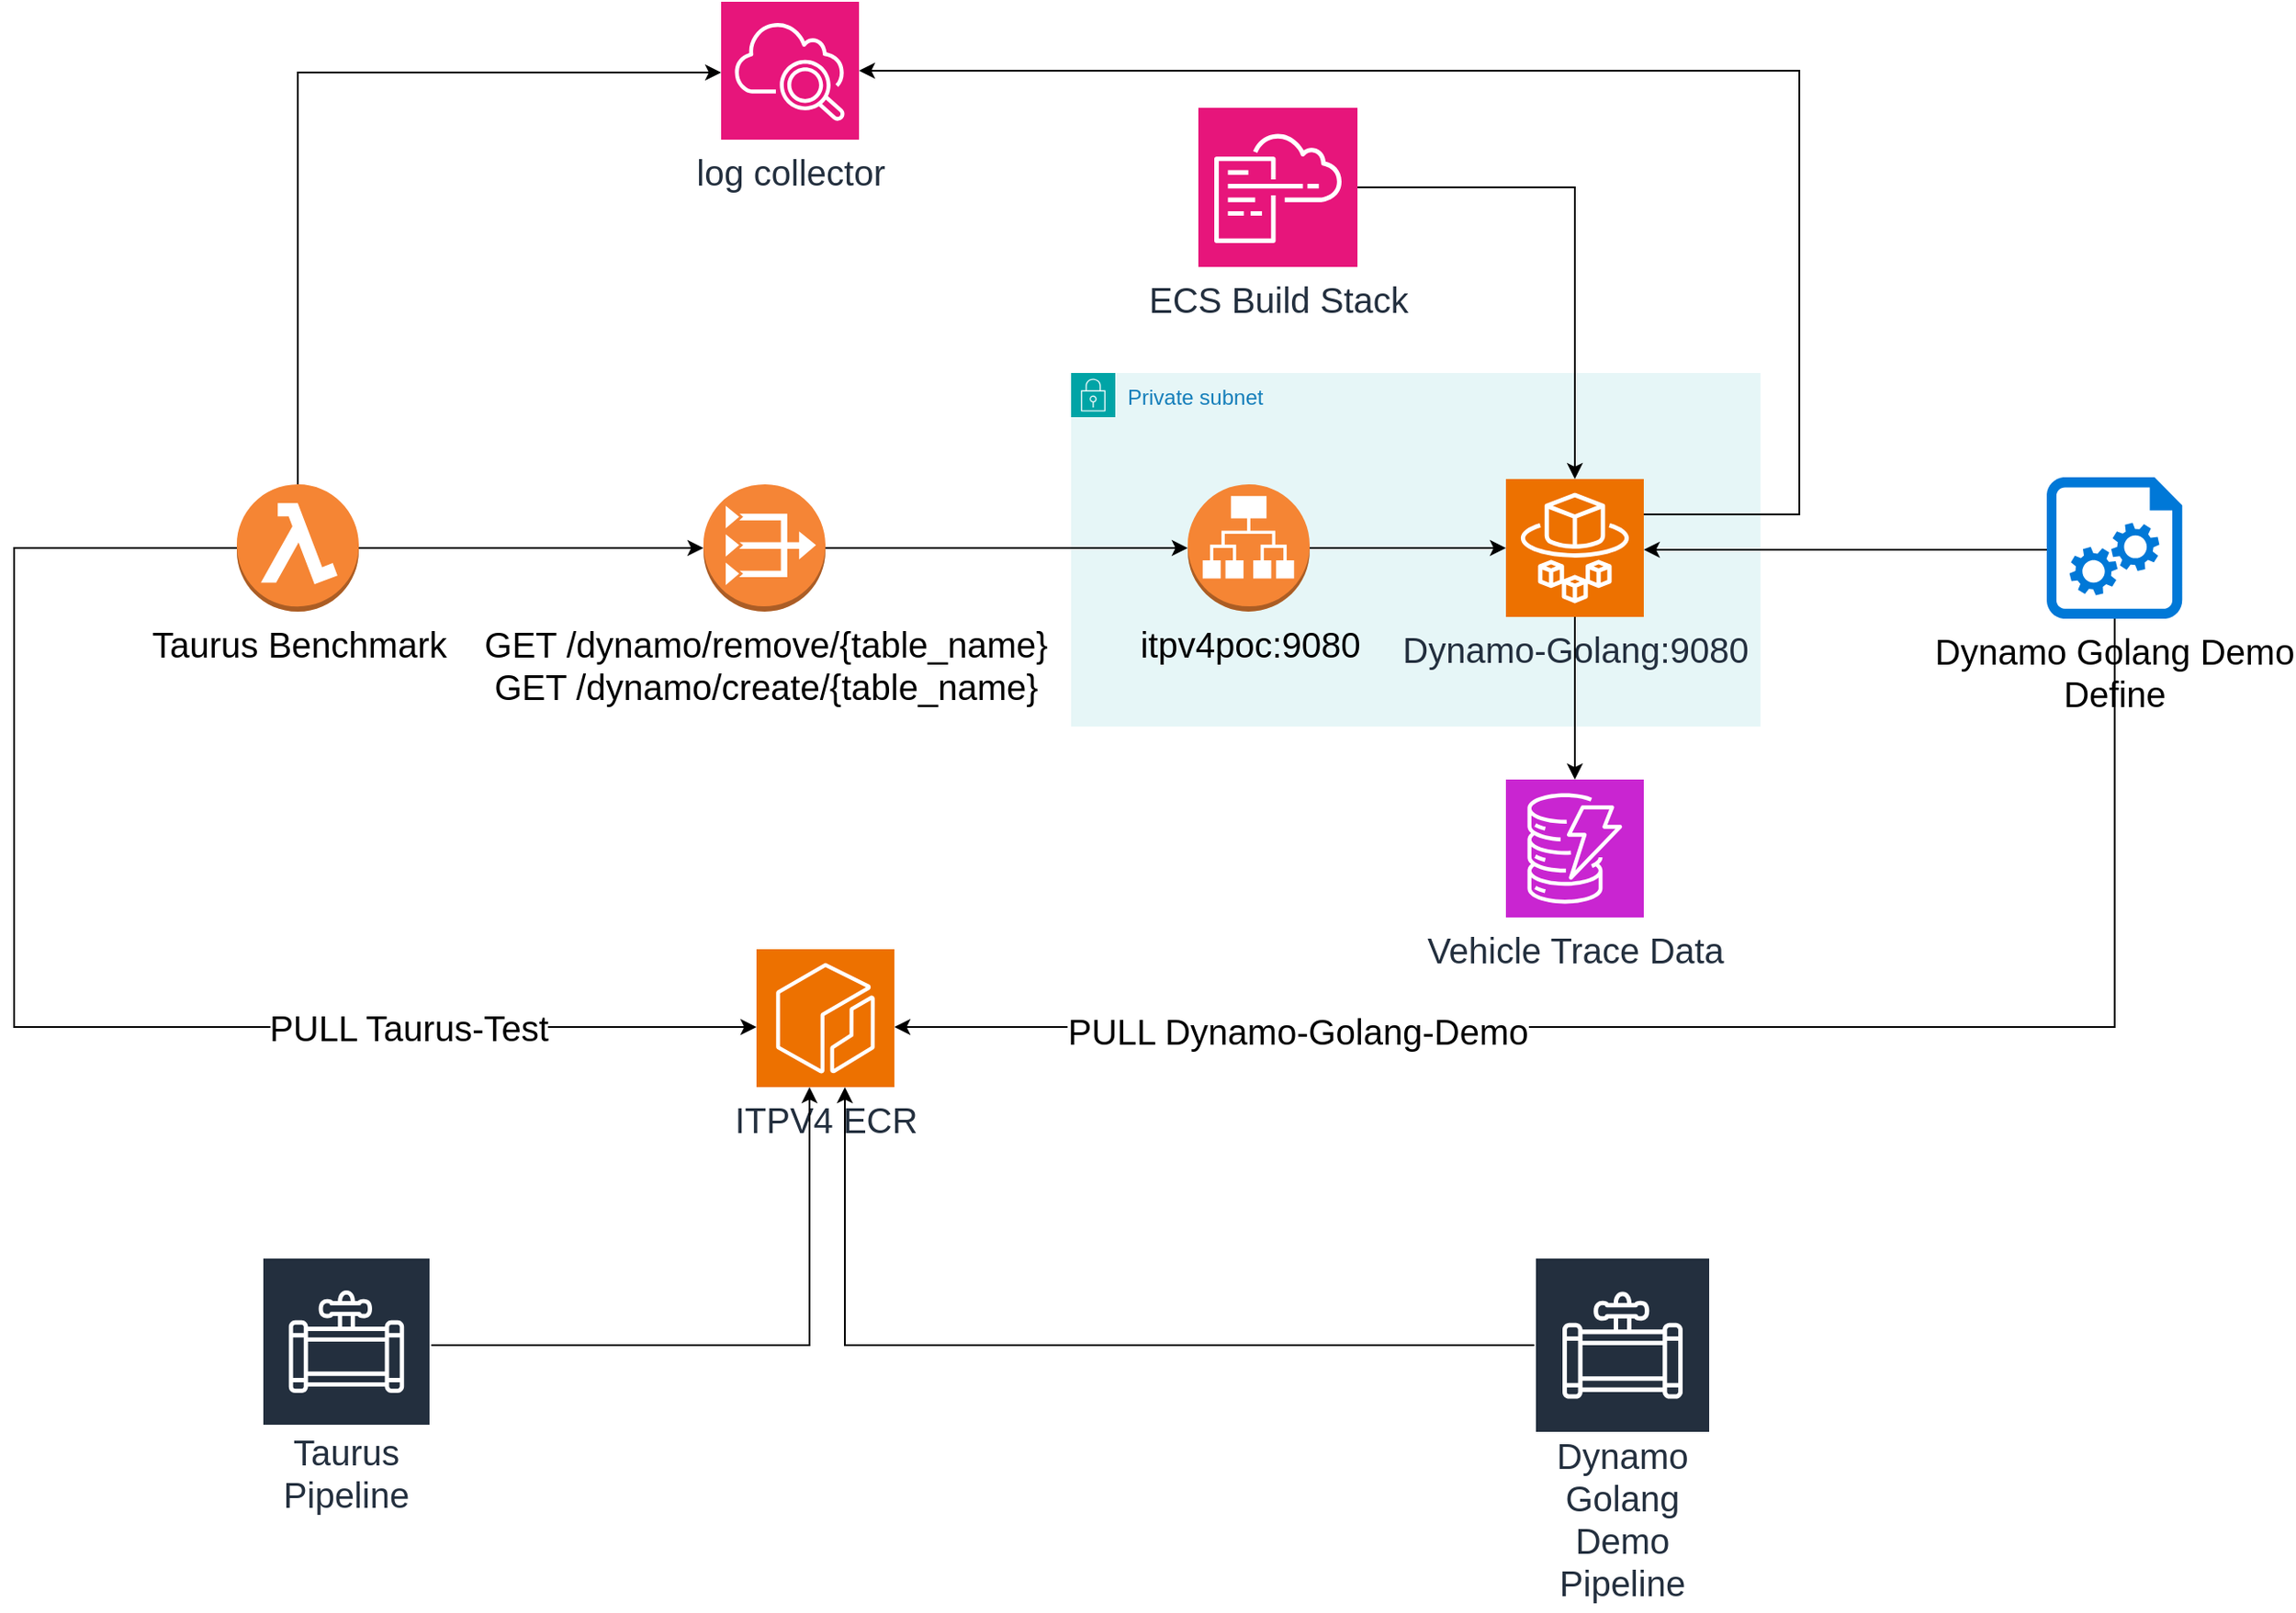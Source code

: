 <mxfile version="24.8.6">
  <diagram name="Page-1" id="mjVPIW_uu3E94WUAjvXv">
    <mxGraphModel dx="1426" dy="791" grid="1" gridSize="10" guides="1" tooltips="1" connect="1" arrows="1" fold="1" page="1" pageScale="1" pageWidth="827" pageHeight="1169" math="0" shadow="0">
      <root>
        <mxCell id="0" />
        <mxCell id="1" parent="0" />
        <mxCell id="nkPuWHo--e187zoxdhc1-19" value="Private subnet" style="points=[[0,0],[0.25,0],[0.5,0],[0.75,0],[1,0],[1,0.25],[1,0.5],[1,0.75],[1,1],[0.75,1],[0.5,1],[0.25,1],[0,1],[0,0.75],[0,0.5],[0,0.25]];outlineConnect=0;gradientColor=none;html=1;whiteSpace=wrap;fontSize=12;fontStyle=0;container=1;pointerEvents=0;collapsible=0;recursiveResize=0;shape=mxgraph.aws4.group;grIcon=mxgraph.aws4.group_security_group;grStroke=0;strokeColor=#00A4A6;fillColor=#E6F6F7;verticalAlign=top;align=left;spacingLeft=30;fontColor=#147EBA;dashed=0;" vertex="1" parent="1">
          <mxGeometry x="788" y="220" width="390" height="200" as="geometry" />
        </mxCell>
        <mxCell id="nkPuWHo--e187zoxdhc1-7" value="itpv4poc:9080" style="outlineConnect=0;dashed=0;verticalLabelPosition=bottom;verticalAlign=top;align=center;html=1;shape=mxgraph.aws3.application_load_balancer;fillColor=#F58534;gradientColor=none;fontSize=20;" vertex="1" parent="nkPuWHo--e187zoxdhc1-19">
          <mxGeometry x="66" y="63" width="69" height="72" as="geometry" />
        </mxCell>
        <mxCell id="nkPuWHo--e187zoxdhc1-2" value="Dynamo-Golang:9080" style="sketch=0;points=[[0,0,0],[0.25,0,0],[0.5,0,0],[0.75,0,0],[1,0,0],[0,1,0],[0.25,1,0],[0.5,1,0],[0.75,1,0],[1,1,0],[0,0.25,0],[0,0.5,0],[0,0.75,0],[1,0.25,0],[1,0.5,0],[1,0.75,0]];outlineConnect=0;fontColor=#232F3E;fillColor=#ED7100;strokeColor=#ffffff;dashed=0;verticalLabelPosition=bottom;verticalAlign=top;align=center;html=1;fontSize=20;fontStyle=0;aspect=fixed;shape=mxgraph.aws4.resourceIcon;resIcon=mxgraph.aws4.fargate;" vertex="1" parent="nkPuWHo--e187zoxdhc1-19">
          <mxGeometry x="246" y="60" width="78" height="78" as="geometry" />
        </mxCell>
        <mxCell id="nkPuWHo--e187zoxdhc1-8" style="edgeStyle=orthogonalEdgeStyle;rounded=0;orthogonalLoop=1;jettySize=auto;html=1;" edge="1" parent="nkPuWHo--e187zoxdhc1-19" source="nkPuWHo--e187zoxdhc1-7" target="nkPuWHo--e187zoxdhc1-2">
          <mxGeometry relative="1" as="geometry" />
        </mxCell>
        <mxCell id="nkPuWHo--e187zoxdhc1-12" style="edgeStyle=orthogonalEdgeStyle;rounded=0;orthogonalLoop=1;jettySize=auto;html=1;" edge="1" parent="1" source="nkPuWHo--e187zoxdhc1-11" target="nkPuWHo--e187zoxdhc1-7">
          <mxGeometry relative="1" as="geometry" />
        </mxCell>
        <mxCell id="nkPuWHo--e187zoxdhc1-11" value="&lt;div&gt;GET /dynamo/remove/{table_name}&lt;/div&gt;GET /dynamo/create/{table_name}" style="outlineConnect=0;dashed=0;verticalLabelPosition=bottom;verticalAlign=top;align=center;html=1;shape=mxgraph.aws3.vpc_nat_gateway;fillColor=#F58536;gradientColor=none;fontSize=20;" vertex="1" parent="1">
          <mxGeometry x="580" y="283" width="69" height="72" as="geometry" />
        </mxCell>
        <mxCell id="nkPuWHo--e187zoxdhc1-15" style="edgeStyle=orthogonalEdgeStyle;rounded=0;orthogonalLoop=1;jettySize=auto;html=1;" edge="1" parent="1" source="nkPuWHo--e187zoxdhc1-13" target="nkPuWHo--e187zoxdhc1-11">
          <mxGeometry relative="1" as="geometry" />
        </mxCell>
        <mxCell id="nkPuWHo--e187zoxdhc1-27" style="edgeStyle=orthogonalEdgeStyle;rounded=0;orthogonalLoop=1;jettySize=auto;html=1;" edge="1" parent="1" source="nkPuWHo--e187zoxdhc1-13" target="nkPuWHo--e187zoxdhc1-26">
          <mxGeometry relative="1" as="geometry">
            <Array as="points">
              <mxPoint x="190" y="319" />
              <mxPoint x="190" y="590" />
            </Array>
          </mxGeometry>
        </mxCell>
        <mxCell id="nkPuWHo--e187zoxdhc1-30" value="PULL Taurus-Test" style="edgeLabel;html=1;align=center;verticalAlign=middle;resizable=0;points=[];fontSize=20;" vertex="1" connectable="0" parent="nkPuWHo--e187zoxdhc1-27">
          <mxGeometry x="0.518" relative="1" as="geometry">
            <mxPoint as="offset" />
          </mxGeometry>
        </mxCell>
        <mxCell id="nkPuWHo--e187zoxdhc1-13" value="Taurus Benchmark" style="outlineConnect=0;dashed=0;verticalLabelPosition=bottom;verticalAlign=top;align=center;html=1;shape=mxgraph.aws3.lambda_function;fillColor=#F58534;gradientColor=none;fontSize=20;" vertex="1" parent="1">
          <mxGeometry x="316" y="283" width="69" height="72" as="geometry" />
        </mxCell>
        <mxCell id="nkPuWHo--e187zoxdhc1-21" value="Vehicle Trace Data" style="sketch=0;points=[[0,0,0],[0.25,0,0],[0.5,0,0],[0.75,0,0],[1,0,0],[0,1,0],[0.25,1,0],[0.5,1,0],[0.75,1,0],[1,1,0],[0,0.25,0],[0,0.5,0],[0,0.75,0],[1,0.25,0],[1,0.5,0],[1,0.75,0]];outlineConnect=0;fontColor=#232F3E;fillColor=#C925D1;strokeColor=#ffffff;dashed=0;verticalLabelPosition=bottom;verticalAlign=top;align=center;html=1;fontSize=20;fontStyle=0;aspect=fixed;shape=mxgraph.aws4.resourceIcon;resIcon=mxgraph.aws4.dynamodb;" vertex="1" parent="1">
          <mxGeometry x="1034" y="450" width="78" height="78" as="geometry" />
        </mxCell>
        <mxCell id="nkPuWHo--e187zoxdhc1-22" style="edgeStyle=orthogonalEdgeStyle;rounded=0;orthogonalLoop=1;jettySize=auto;html=1;" edge="1" parent="1" source="nkPuWHo--e187zoxdhc1-2" target="nkPuWHo--e187zoxdhc1-21">
          <mxGeometry relative="1" as="geometry">
            <Array as="points" />
          </mxGeometry>
        </mxCell>
        <mxCell id="nkPuWHo--e187zoxdhc1-23" value="log collector" style="sketch=0;points=[[0,0,0],[0.25,0,0],[0.5,0,0],[0.75,0,0],[1,0,0],[0,1,0],[0.25,1,0],[0.5,1,0],[0.75,1,0],[1,1,0],[0,0.25,0],[0,0.5,0],[0,0.75,0],[1,0.25,0],[1,0.5,0],[1,0.75,0]];points=[[0,0,0],[0.25,0,0],[0.5,0,0],[0.75,0,0],[1,0,0],[0,1,0],[0.25,1,0],[0.5,1,0],[0.75,1,0],[1,1,0],[0,0.25,0],[0,0.5,0],[0,0.75,0],[1,0.25,0],[1,0.5,0],[1,0.75,0]];outlineConnect=0;fontColor=#232F3E;fillColor=#E7157B;strokeColor=#ffffff;dashed=0;verticalLabelPosition=bottom;verticalAlign=top;align=center;html=1;fontSize=20;fontStyle=0;aspect=fixed;shape=mxgraph.aws4.resourceIcon;resIcon=mxgraph.aws4.cloudwatch_2;" vertex="1" parent="1">
          <mxGeometry x="590" y="10" width="78" height="78" as="geometry" />
        </mxCell>
        <mxCell id="nkPuWHo--e187zoxdhc1-24" style="edgeStyle=orthogonalEdgeStyle;rounded=0;orthogonalLoop=1;jettySize=auto;html=1;" edge="1" parent="1" source="nkPuWHo--e187zoxdhc1-13" target="nkPuWHo--e187zoxdhc1-23">
          <mxGeometry relative="1" as="geometry">
            <mxPoint x="310" y="210" as="sourcePoint" />
            <Array as="points">
              <mxPoint x="351" y="50" />
            </Array>
          </mxGeometry>
        </mxCell>
        <mxCell id="nkPuWHo--e187zoxdhc1-26" value="ITPV4 ECR" style="sketch=0;points=[[0,0,0],[0.25,0,0],[0.5,0,0],[0.75,0,0],[1,0,0],[0,1,0],[0.25,1,0],[0.5,1,0],[0.75,1,0],[1,1,0],[0,0.25,0],[0,0.5,0],[0,0.75,0],[1,0.25,0],[1,0.5,0],[1,0.75,0]];outlineConnect=0;fontColor=#232F3E;fillColor=#ED7100;strokeColor=#ffffff;dashed=0;verticalLabelPosition=bottom;verticalAlign=top;align=center;html=1;fontSize=20;fontStyle=0;aspect=fixed;shape=mxgraph.aws4.resourceIcon;resIcon=mxgraph.aws4.ecr;" vertex="1" parent="1">
          <mxGeometry x="610" y="546" width="78" height="78" as="geometry" />
        </mxCell>
        <mxCell id="nkPuWHo--e187zoxdhc1-28" style="edgeStyle=orthogonalEdgeStyle;rounded=0;orthogonalLoop=1;jettySize=auto;html=1;" edge="1" parent="1" source="nkPuWHo--e187zoxdhc1-32" target="nkPuWHo--e187zoxdhc1-26">
          <mxGeometry relative="1" as="geometry">
            <mxPoint x="720" y="590" as="targetPoint" />
            <Array as="points">
              <mxPoint x="1378" y="590" />
            </Array>
          </mxGeometry>
        </mxCell>
        <mxCell id="nkPuWHo--e187zoxdhc1-29" value="PULL Dynamo-Golang-Demo" style="edgeLabel;html=1;align=center;verticalAlign=middle;resizable=0;points=[];fontSize=20;" vertex="1" connectable="0" parent="nkPuWHo--e187zoxdhc1-28">
          <mxGeometry x="0.506" y="2" relative="1" as="geometry">
            <mxPoint as="offset" />
          </mxGeometry>
        </mxCell>
        <mxCell id="nkPuWHo--e187zoxdhc1-33" style="edgeStyle=orthogonalEdgeStyle;rounded=0;orthogonalLoop=1;jettySize=auto;html=1;" edge="1" parent="1" source="nkPuWHo--e187zoxdhc1-32" target="nkPuWHo--e187zoxdhc1-2">
          <mxGeometry relative="1" as="geometry">
            <Array as="points">
              <mxPoint x="1150" y="320" />
              <mxPoint x="1150" y="320" />
            </Array>
          </mxGeometry>
        </mxCell>
        <mxCell id="nkPuWHo--e187zoxdhc1-32" value="Dynamo Golang Demo&lt;div&gt;Define&lt;/div&gt;" style="sketch=0;aspect=fixed;pointerEvents=1;shadow=0;dashed=0;html=1;strokeColor=none;labelPosition=center;verticalLabelPosition=bottom;verticalAlign=top;align=center;shape=mxgraph.azure.startup_task;fillColor=#0078D7;fontSize=20;" vertex="1" parent="1">
          <mxGeometry x="1340" y="279" width="76.8" height="80" as="geometry" />
        </mxCell>
        <mxCell id="nkPuWHo--e187zoxdhc1-34" style="edgeStyle=orthogonalEdgeStyle;rounded=0;orthogonalLoop=1;jettySize=auto;html=1;" edge="1" parent="1" source="nkPuWHo--e187zoxdhc1-2" target="nkPuWHo--e187zoxdhc1-23">
          <mxGeometry relative="1" as="geometry">
            <Array as="points">
              <mxPoint x="1200" y="300" />
              <mxPoint x="1200" y="49" />
            </Array>
          </mxGeometry>
        </mxCell>
        <mxCell id="nkPuWHo--e187zoxdhc1-35" value="Taurus&lt;div style=&quot;font-size: 20px;&quot;&gt;Pipeline&lt;/div&gt;" style="sketch=0;outlineConnect=0;fontColor=#232F3E;gradientColor=none;strokeColor=#ffffff;fillColor=#232F3E;dashed=0;verticalLabelPosition=middle;verticalAlign=bottom;align=center;html=1;whiteSpace=wrap;fontSize=20;fontStyle=0;spacing=3;shape=mxgraph.aws4.productIcon;prIcon=mxgraph.aws4.data_pipeline;" vertex="1" parent="1">
          <mxGeometry x="330" y="720" width="96" height="150" as="geometry" />
        </mxCell>
        <mxCell id="nkPuWHo--e187zoxdhc1-38" style="edgeStyle=orthogonalEdgeStyle;rounded=0;orthogonalLoop=1;jettySize=auto;html=1;" edge="1" parent="1" source="nkPuWHo--e187zoxdhc1-36" target="nkPuWHo--e187zoxdhc1-26">
          <mxGeometry relative="1" as="geometry">
            <Array as="points">
              <mxPoint x="660" y="770" />
            </Array>
          </mxGeometry>
        </mxCell>
        <mxCell id="nkPuWHo--e187zoxdhc1-36" value="Dynamo Golang Demo&lt;br style=&quot;font-size: 20px;&quot;&gt;&lt;div style=&quot;font-size: 20px;&quot;&gt;Pipeline&lt;/div&gt;" style="sketch=0;outlineConnect=0;fontColor=#232F3E;gradientColor=none;strokeColor=#ffffff;fillColor=#232F3E;dashed=0;verticalLabelPosition=middle;verticalAlign=bottom;align=center;html=1;whiteSpace=wrap;fontSize=20;fontStyle=0;spacing=3;shape=mxgraph.aws4.productIcon;prIcon=mxgraph.aws4.data_pipeline;" vertex="1" parent="1">
          <mxGeometry x="1050" y="720" width="100" height="200" as="geometry" />
        </mxCell>
        <mxCell id="nkPuWHo--e187zoxdhc1-37" style="edgeStyle=orthogonalEdgeStyle;rounded=0;orthogonalLoop=1;jettySize=auto;html=1;" edge="1" parent="1" source="nkPuWHo--e187zoxdhc1-35" target="nkPuWHo--e187zoxdhc1-26">
          <mxGeometry relative="1" as="geometry">
            <Array as="points">
              <mxPoint x="640" y="770" />
            </Array>
          </mxGeometry>
        </mxCell>
        <mxCell id="nkPuWHo--e187zoxdhc1-40" style="edgeStyle=orthogonalEdgeStyle;rounded=0;orthogonalLoop=1;jettySize=auto;html=1;" edge="1" parent="1" source="nkPuWHo--e187zoxdhc1-39" target="nkPuWHo--e187zoxdhc1-2">
          <mxGeometry relative="1" as="geometry" />
        </mxCell>
        <mxCell id="nkPuWHo--e187zoxdhc1-39" value="ECS Build Stack" style="sketch=0;points=[[0,0,0],[0.25,0,0],[0.5,0,0],[0.75,0,0],[1,0,0],[0,1,0],[0.25,1,0],[0.5,1,0],[0.75,1,0],[1,1,0],[0,0.25,0],[0,0.5,0],[0,0.75,0],[1,0.25,0],[1,0.5,0],[1,0.75,0]];points=[[0,0,0],[0.25,0,0],[0.5,0,0],[0.75,0,0],[1,0,0],[0,1,0],[0.25,1,0],[0.5,1,0],[0.75,1,0],[1,1,0],[0,0.25,0],[0,0.5,0],[0,0.75,0],[1,0.25,0],[1,0.5,0],[1,0.75,0]];outlineConnect=0;fontColor=#232F3E;fillColor=#E7157B;strokeColor=#ffffff;dashed=0;verticalLabelPosition=bottom;verticalAlign=top;align=center;html=1;fontSize=20;fontStyle=0;aspect=fixed;shape=mxgraph.aws4.resourceIcon;resIcon=mxgraph.aws4.cloudformation;" vertex="1" parent="1">
          <mxGeometry x="860.0" y="70" width="90" height="90" as="geometry" />
        </mxCell>
      </root>
    </mxGraphModel>
  </diagram>
</mxfile>
